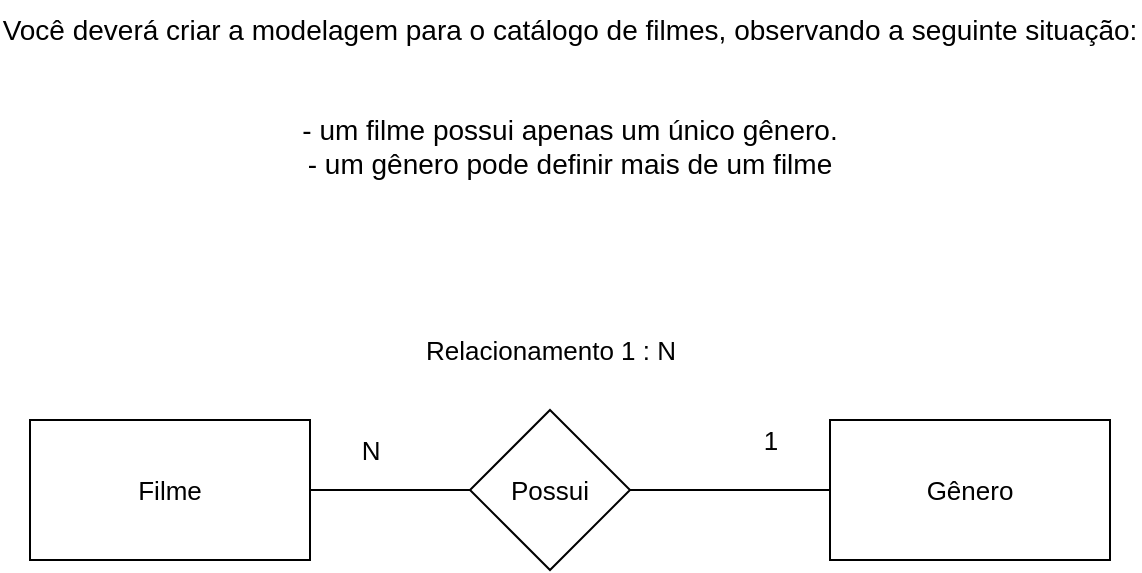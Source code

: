 <mxfile version="21.6.5" type="device">
  <diagram id="R2lEEEUBdFMjLlhIrx00" name="Page-1">
    <mxGraphModel dx="875" dy="484" grid="1" gridSize="10" guides="1" tooltips="1" connect="1" arrows="1" fold="1" page="1" pageScale="1" pageWidth="850" pageHeight="1100" math="0" shadow="0" extFonts="Permanent Marker^https://fonts.googleapis.com/css?family=Permanent+Marker">
      <root>
        <mxCell id="0" />
        <mxCell id="1" parent="0" />
        <mxCell id="UXnOD_pZGPyxFs4ZcDwk-1" value="Você deverá criar a modelagem para o catálogo de filmes, observando a seguinte situação:&#xa;&#xa;&#xa;- um filme possui apenas um único gênero.&#xa;- um gênero pode definir mais de um filme" style="text;whiteSpace=wrap;align=center;fontSize=14;" parent="1" vertex="1">
          <mxGeometry x="140" y="30" width="570" height="110" as="geometry" />
        </mxCell>
        <mxCell id="UXnOD_pZGPyxFs4ZcDwk-2" value="&lt;font style=&quot;font-size: 13px;&quot;&gt;Filme&lt;/font&gt;" style="rounded=0;whiteSpace=wrap;html=1;" parent="1" vertex="1">
          <mxGeometry x="155" y="240" width="140" height="70" as="geometry" />
        </mxCell>
        <mxCell id="UXnOD_pZGPyxFs4ZcDwk-3" value="&lt;font style=&quot;font-size: 13px;&quot;&gt;Gênero&lt;/font&gt;" style="rounded=0;whiteSpace=wrap;html=1;" parent="1" vertex="1">
          <mxGeometry x="555" y="240" width="140" height="70" as="geometry" />
        </mxCell>
        <mxCell id="UXnOD_pZGPyxFs4ZcDwk-12" style="edgeStyle=orthogonalEdgeStyle;rounded=0;orthogonalLoop=1;jettySize=auto;html=1;exitX=0;exitY=0.5;exitDx=0;exitDy=0;endArrow=none;endFill=0;" parent="1" source="UXnOD_pZGPyxFs4ZcDwk-11" target="UXnOD_pZGPyxFs4ZcDwk-2" edge="1">
          <mxGeometry relative="1" as="geometry" />
        </mxCell>
        <mxCell id="UXnOD_pZGPyxFs4ZcDwk-13" style="edgeStyle=orthogonalEdgeStyle;rounded=0;orthogonalLoop=1;jettySize=auto;html=1;entryX=0;entryY=0.5;entryDx=0;entryDy=0;endArrow=none;endFill=0;" parent="1" source="UXnOD_pZGPyxFs4ZcDwk-11" target="UXnOD_pZGPyxFs4ZcDwk-3" edge="1">
          <mxGeometry relative="1" as="geometry" />
        </mxCell>
        <mxCell id="UXnOD_pZGPyxFs4ZcDwk-11" value="&lt;font style=&quot;font-size: 13px;&quot;&gt;Possui&lt;/font&gt;" style="rhombus;whiteSpace=wrap;html=1;" parent="1" vertex="1">
          <mxGeometry x="375" y="235" width="80" height="80" as="geometry" />
        </mxCell>
        <mxCell id="UXnOD_pZGPyxFs4ZcDwk-15" value="N" style="text;html=1;align=center;verticalAlign=middle;resizable=0;points=[];autosize=1;strokeColor=none;fillColor=none;fontSize=13;" parent="1" vertex="1">
          <mxGeometry x="310" y="240" width="30" height="30" as="geometry" />
        </mxCell>
        <mxCell id="UXnOD_pZGPyxFs4ZcDwk-16" value="1" style="text;html=1;align=center;verticalAlign=middle;resizable=0;points=[];autosize=1;strokeColor=none;fillColor=none;fontSize=13;" parent="1" vertex="1">
          <mxGeometry x="510" y="235" width="30" height="30" as="geometry" />
        </mxCell>
        <mxCell id="UXnOD_pZGPyxFs4ZcDwk-18" value="&lt;font style=&quot;font-size: 13px;&quot;&gt;Relacionamento 1 : N&lt;/font&gt;" style="text;html=1;align=center;verticalAlign=middle;resizable=0;points=[];autosize=1;strokeColor=none;fillColor=none;" parent="1" vertex="1">
          <mxGeometry x="340" y="190" width="150" height="30" as="geometry" />
        </mxCell>
      </root>
    </mxGraphModel>
  </diagram>
</mxfile>
